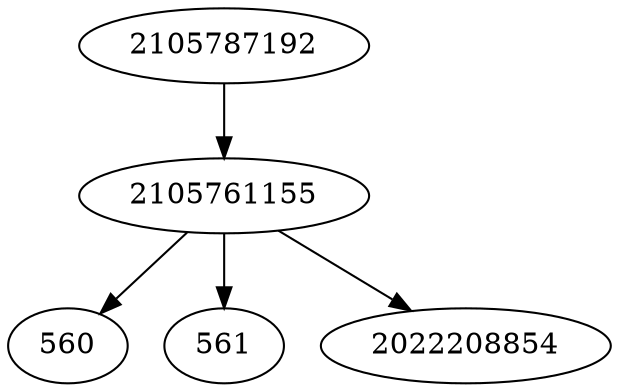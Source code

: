 strict digraph  {
2105761155;
560;
561;
2022208854;
2105787192;
2105761155 -> 560;
2105761155 -> 561;
2105761155 -> 2022208854;
2105787192 -> 2105761155;
}
